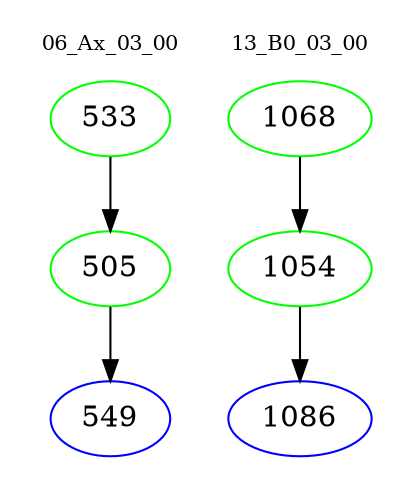digraph{
subgraph cluster_0 {
color = white
label = "06_Ax_03_00";
fontsize=10;
T0_533 [label="533", color="green"]
T0_533 -> T0_505 [color="black"]
T0_505 [label="505", color="green"]
T0_505 -> T0_549 [color="black"]
T0_549 [label="549", color="blue"]
}
subgraph cluster_1 {
color = white
label = "13_B0_03_00";
fontsize=10;
T1_1068 [label="1068", color="green"]
T1_1068 -> T1_1054 [color="black"]
T1_1054 [label="1054", color="green"]
T1_1054 -> T1_1086 [color="black"]
T1_1086 [label="1086", color="blue"]
}
}
